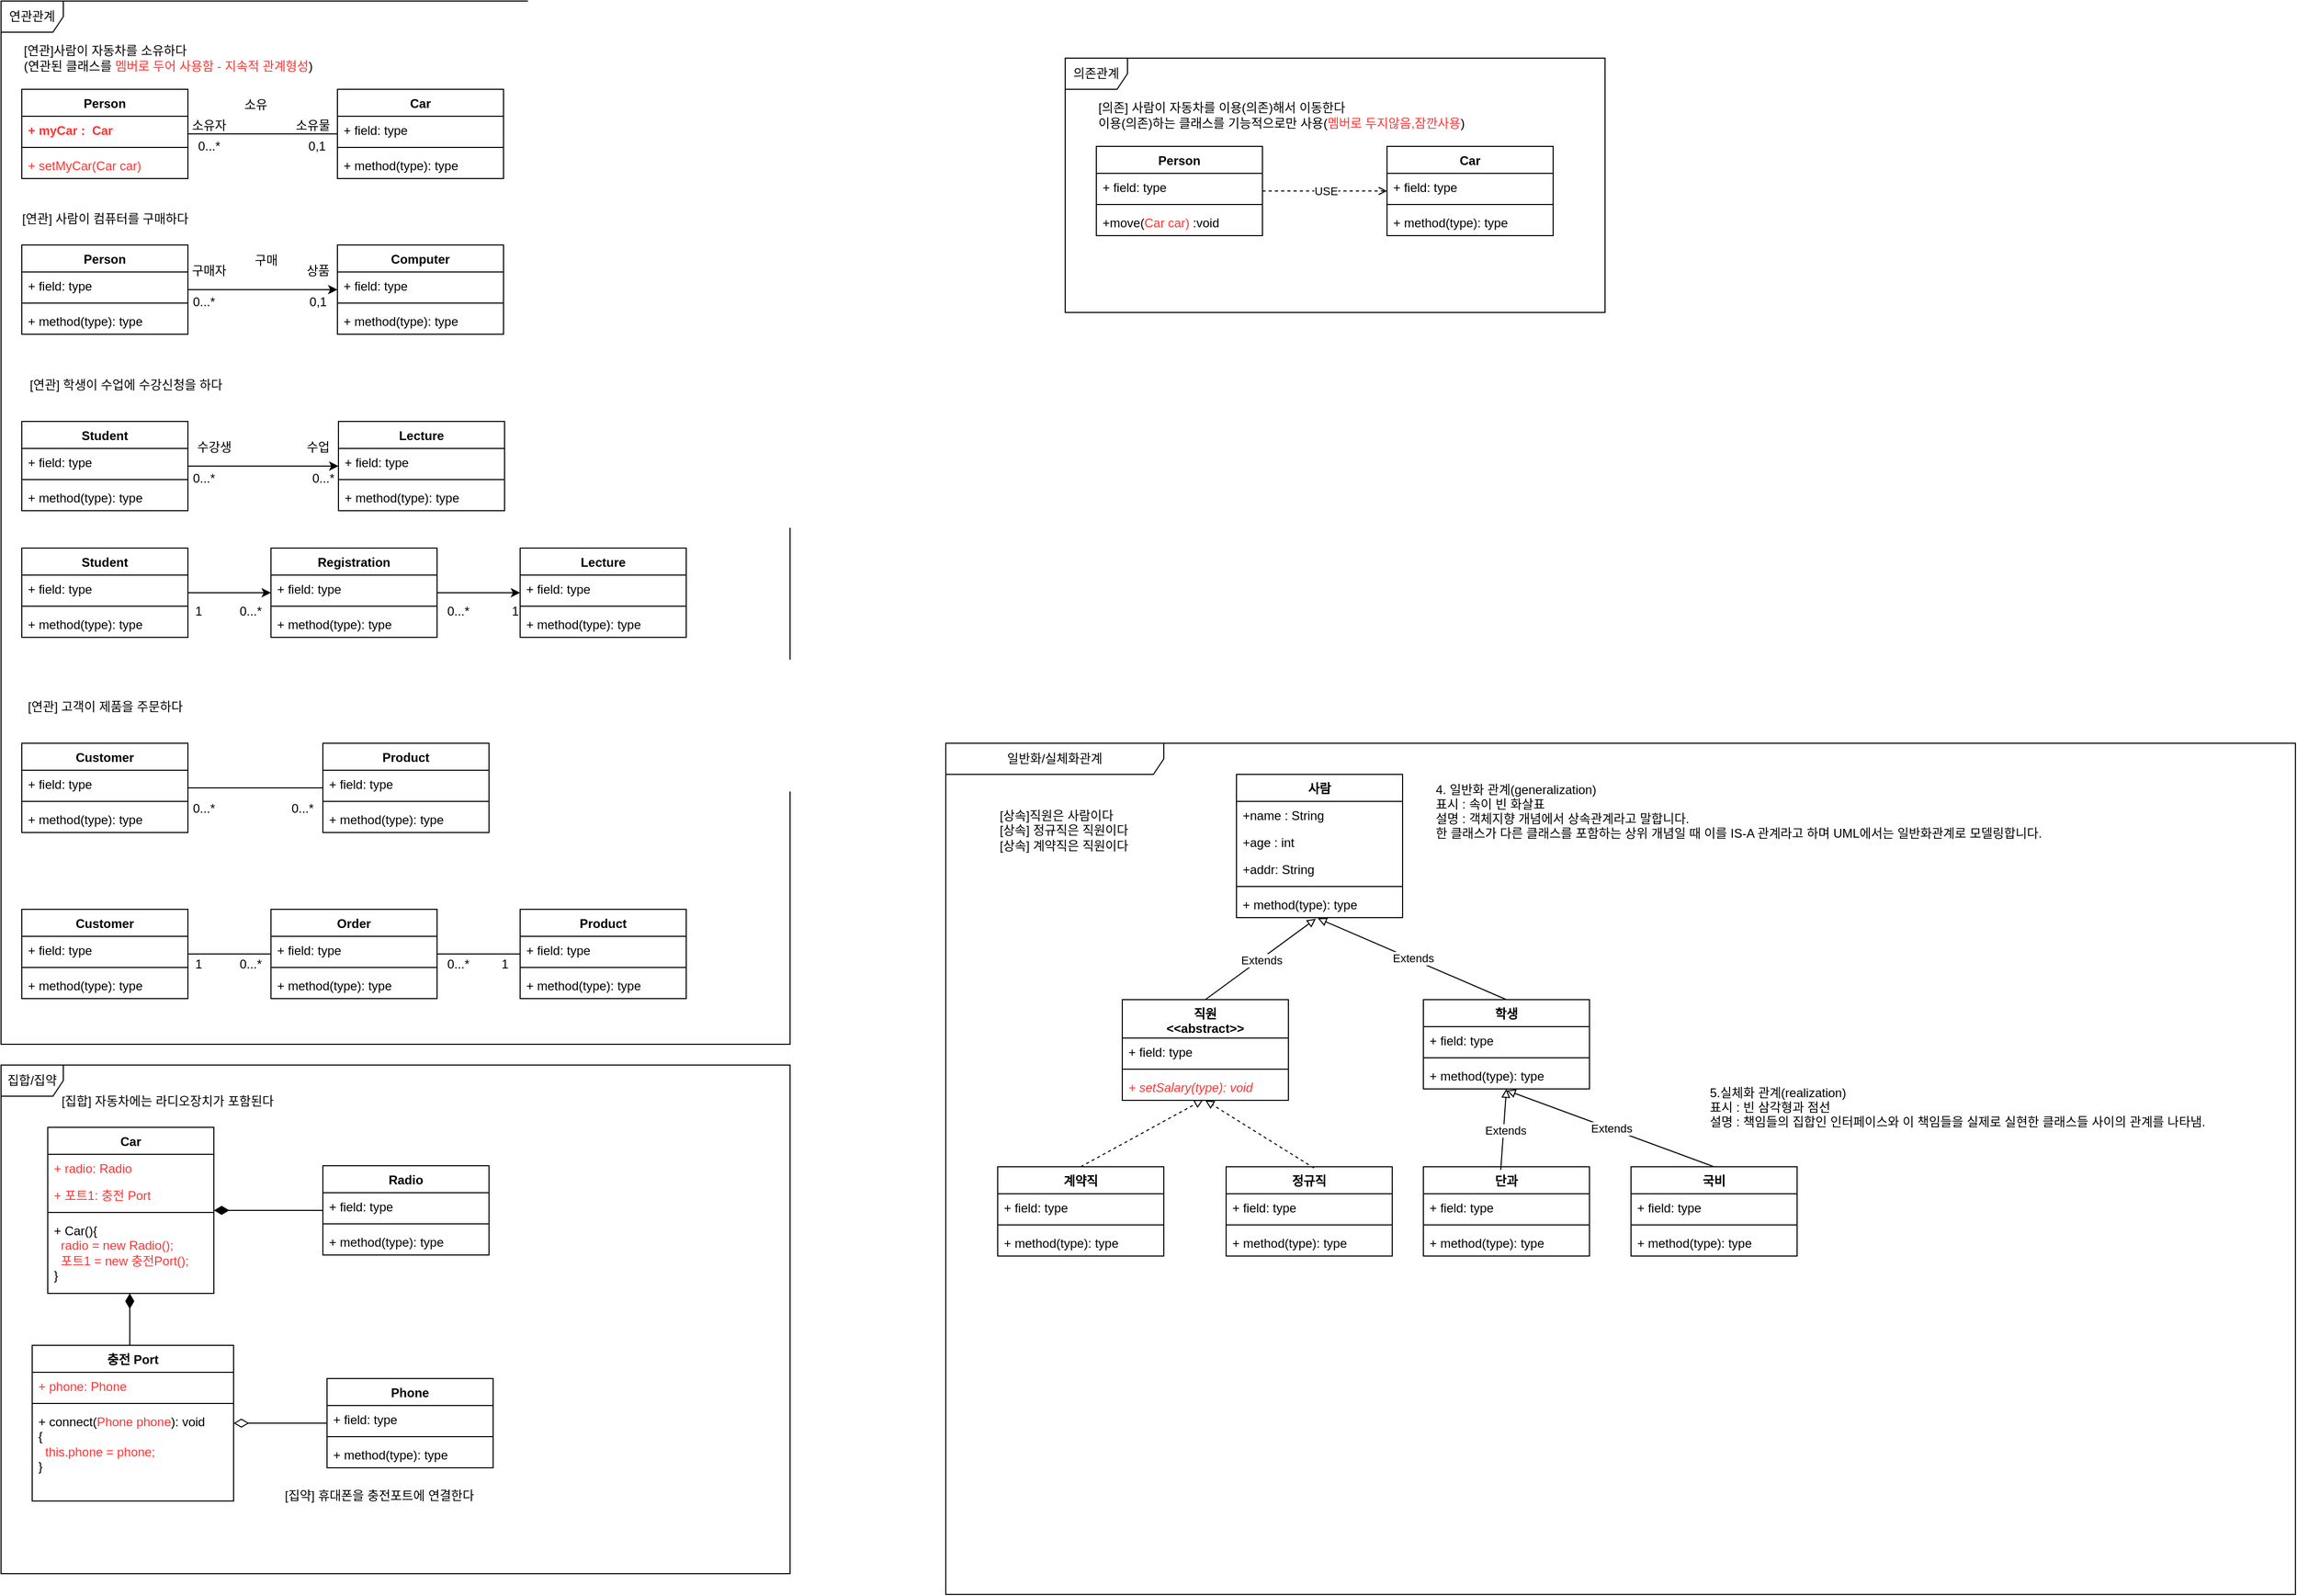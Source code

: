 <mxfile version="26.0.11">
  <diagram name="페이지-1" id="XN1mo-4bpfGk5W8wKLY3">
    <mxGraphModel dx="1500" dy="796" grid="1" gridSize="10" guides="1" tooltips="1" connect="1" arrows="1" fold="1" page="1" pageScale="1" pageWidth="827" pageHeight="1169" math="0" shadow="0">
      <root>
        <mxCell id="0" />
        <mxCell id="1" parent="0" />
        <mxCell id="DXcRSzmOQQrfOKz4B8qx-1" value="" style="group" parent="1" vertex="1" connectable="0">
          <mxGeometry x="10" y="15" width="760" height="1005" as="geometry" />
        </mxCell>
        <mxCell id="ZaLc719ngmzq305Q8zno-14" value="" style="edgeStyle=orthogonalEdgeStyle;rounded=0;orthogonalLoop=1;jettySize=auto;html=1;endArrow=none;startFill=0;" parent="DXcRSzmOQQrfOKz4B8qx-1" source="ZaLc719ngmzq305Q8zno-1" target="ZaLc719ngmzq305Q8zno-10" edge="1">
          <mxGeometry relative="1" as="geometry" />
        </mxCell>
        <mxCell id="ZaLc719ngmzq305Q8zno-1" value="Person" style="swimlane;fontStyle=1;align=center;verticalAlign=top;childLayout=stackLayout;horizontal=1;startSize=26;horizontalStack=0;resizeParent=1;resizeParentMax=0;resizeLast=0;collapsible=1;marginBottom=0;whiteSpace=wrap;html=1;" parent="DXcRSzmOQQrfOKz4B8qx-1" vertex="1">
          <mxGeometry x="20" y="85" width="160" height="86" as="geometry" />
        </mxCell>
        <mxCell id="ZaLc719ngmzq305Q8zno-2" value="&lt;font style=&quot;color: rgb(255, 51, 51);&quot;&gt;&lt;b&gt;+ myCar :&amp;nbsp; Car&lt;/b&gt;&lt;/font&gt;" style="text;strokeColor=none;fillColor=none;align=left;verticalAlign=top;spacingLeft=4;spacingRight=4;overflow=hidden;rotatable=0;points=[[0,0.5],[1,0.5]];portConstraint=eastwest;whiteSpace=wrap;html=1;" parent="ZaLc719ngmzq305Q8zno-1" vertex="1">
          <mxGeometry y="26" width="160" height="26" as="geometry" />
        </mxCell>
        <mxCell id="ZaLc719ngmzq305Q8zno-3" value="" style="line;strokeWidth=1;fillColor=none;align=left;verticalAlign=middle;spacingTop=-1;spacingLeft=3;spacingRight=3;rotatable=0;labelPosition=right;points=[];portConstraint=eastwest;strokeColor=inherit;" parent="ZaLc719ngmzq305Q8zno-1" vertex="1">
          <mxGeometry y="52" width="160" height="8" as="geometry" />
        </mxCell>
        <mxCell id="ZaLc719ngmzq305Q8zno-4" value="&lt;font style=&quot;color: rgb(255, 51, 51);&quot;&gt;+ setMyCar(Car car)&lt;/font&gt;" style="text;strokeColor=none;fillColor=none;align=left;verticalAlign=top;spacingLeft=4;spacingRight=4;overflow=hidden;rotatable=0;points=[[0,0.5],[1,0.5]];portConstraint=eastwest;whiteSpace=wrap;html=1;" parent="ZaLc719ngmzq305Q8zno-1" vertex="1">
          <mxGeometry y="60" width="160" height="26" as="geometry" />
        </mxCell>
        <mxCell id="ZaLc719ngmzq305Q8zno-9" value="[연관]사람이 자동차를 소유하다&amp;nbsp;&lt;div&gt;(연관된 클래스를 &lt;font style=&quot;color: rgb(255, 51, 51);&quot;&gt;멤버로 두어 사용함 - 지속적 관계형성&lt;/font&gt;)&lt;/div&gt;" style="text;html=1;align=left;verticalAlign=middle;resizable=0;points=[];autosize=1;strokeColor=none;fillColor=none;" parent="DXcRSzmOQQrfOKz4B8qx-1" vertex="1">
          <mxGeometry x="20" y="35" width="320" height="40" as="geometry" />
        </mxCell>
        <mxCell id="ZaLc719ngmzq305Q8zno-10" value="Car" style="swimlane;fontStyle=1;align=center;verticalAlign=top;childLayout=stackLayout;horizontal=1;startSize=26;horizontalStack=0;resizeParent=1;resizeParentMax=0;resizeLast=0;collapsible=1;marginBottom=0;whiteSpace=wrap;html=1;" parent="DXcRSzmOQQrfOKz4B8qx-1" vertex="1">
          <mxGeometry x="324" y="85" width="160" height="86" as="geometry" />
        </mxCell>
        <mxCell id="ZaLc719ngmzq305Q8zno-11" value="+ field: type" style="text;strokeColor=none;fillColor=none;align=left;verticalAlign=top;spacingLeft=4;spacingRight=4;overflow=hidden;rotatable=0;points=[[0,0.5],[1,0.5]];portConstraint=eastwest;whiteSpace=wrap;html=1;" parent="ZaLc719ngmzq305Q8zno-10" vertex="1">
          <mxGeometry y="26" width="160" height="26" as="geometry" />
        </mxCell>
        <mxCell id="ZaLc719ngmzq305Q8zno-12" value="" style="line;strokeWidth=1;fillColor=none;align=left;verticalAlign=middle;spacingTop=-1;spacingLeft=3;spacingRight=3;rotatable=0;labelPosition=right;points=[];portConstraint=eastwest;strokeColor=inherit;" parent="ZaLc719ngmzq305Q8zno-10" vertex="1">
          <mxGeometry y="52" width="160" height="8" as="geometry" />
        </mxCell>
        <mxCell id="ZaLc719ngmzq305Q8zno-13" value="+ method(type): type" style="text;strokeColor=none;fillColor=none;align=left;verticalAlign=top;spacingLeft=4;spacingRight=4;overflow=hidden;rotatable=0;points=[[0,0.5],[1,0.5]];portConstraint=eastwest;whiteSpace=wrap;html=1;" parent="ZaLc719ngmzq305Q8zno-10" vertex="1">
          <mxGeometry y="60" width="160" height="26" as="geometry" />
        </mxCell>
        <mxCell id="ZaLc719ngmzq305Q8zno-15" value="소유" style="text;html=1;align=center;verticalAlign=middle;resizable=0;points=[];autosize=1;strokeColor=none;fillColor=none;" parent="DXcRSzmOQQrfOKz4B8qx-1" vertex="1">
          <mxGeometry x="220" y="85" width="50" height="30" as="geometry" />
        </mxCell>
        <mxCell id="ZaLc719ngmzq305Q8zno-16" value="소유자" style="text;html=1;align=center;verticalAlign=middle;resizable=0;points=[];autosize=1;strokeColor=none;fillColor=none;" parent="DXcRSzmOQQrfOKz4B8qx-1" vertex="1">
          <mxGeometry x="170" y="105" width="60" height="30" as="geometry" />
        </mxCell>
        <mxCell id="ZaLc719ngmzq305Q8zno-17" value="소유물" style="text;html=1;align=center;verticalAlign=middle;resizable=0;points=[];autosize=1;strokeColor=none;fillColor=none;" parent="DXcRSzmOQQrfOKz4B8qx-1" vertex="1">
          <mxGeometry x="270" y="105" width="60" height="30" as="geometry" />
        </mxCell>
        <mxCell id="ZaLc719ngmzq305Q8zno-18" value="0...*" style="text;html=1;align=center;verticalAlign=middle;resizable=0;points=[];autosize=1;strokeColor=none;fillColor=none;" parent="DXcRSzmOQQrfOKz4B8qx-1" vertex="1">
          <mxGeometry x="180" y="125" width="40" height="30" as="geometry" />
        </mxCell>
        <mxCell id="ZaLc719ngmzq305Q8zno-19" value="0,1" style="text;html=1;align=center;verticalAlign=middle;resizable=0;points=[];autosize=1;strokeColor=none;fillColor=none;" parent="DXcRSzmOQQrfOKz4B8qx-1" vertex="1">
          <mxGeometry x="284" y="125" width="40" height="30" as="geometry" />
        </mxCell>
        <mxCell id="ZaLc719ngmzq305Q8zno-20" value="[연관] 사람이 컴퓨터를 구매하다" style="text;html=1;align=center;verticalAlign=middle;resizable=0;points=[];autosize=1;strokeColor=none;fillColor=none;" parent="DXcRSzmOQQrfOKz4B8qx-1" vertex="1">
          <mxGeometry y="195" width="200" height="30" as="geometry" />
        </mxCell>
        <mxCell id="ZaLc719ngmzq305Q8zno-29" value="" style="edgeStyle=orthogonalEdgeStyle;rounded=0;orthogonalLoop=1;jettySize=auto;html=1;" parent="DXcRSzmOQQrfOKz4B8qx-1" source="ZaLc719ngmzq305Q8zno-21" target="ZaLc719ngmzq305Q8zno-25" edge="1">
          <mxGeometry relative="1" as="geometry" />
        </mxCell>
        <mxCell id="ZaLc719ngmzq305Q8zno-21" value="Person" style="swimlane;fontStyle=1;align=center;verticalAlign=top;childLayout=stackLayout;horizontal=1;startSize=26;horizontalStack=0;resizeParent=1;resizeParentMax=0;resizeLast=0;collapsible=1;marginBottom=0;whiteSpace=wrap;html=1;" parent="DXcRSzmOQQrfOKz4B8qx-1" vertex="1">
          <mxGeometry x="20" y="235" width="160" height="86" as="geometry" />
        </mxCell>
        <mxCell id="ZaLc719ngmzq305Q8zno-22" value="+ field: type" style="text;strokeColor=none;fillColor=none;align=left;verticalAlign=top;spacingLeft=4;spacingRight=4;overflow=hidden;rotatable=0;points=[[0,0.5],[1,0.5]];portConstraint=eastwest;whiteSpace=wrap;html=1;" parent="ZaLc719ngmzq305Q8zno-21" vertex="1">
          <mxGeometry y="26" width="160" height="26" as="geometry" />
        </mxCell>
        <mxCell id="ZaLc719ngmzq305Q8zno-23" value="" style="line;strokeWidth=1;fillColor=none;align=left;verticalAlign=middle;spacingTop=-1;spacingLeft=3;spacingRight=3;rotatable=0;labelPosition=right;points=[];portConstraint=eastwest;strokeColor=inherit;" parent="ZaLc719ngmzq305Q8zno-21" vertex="1">
          <mxGeometry y="52" width="160" height="8" as="geometry" />
        </mxCell>
        <mxCell id="ZaLc719ngmzq305Q8zno-24" value="+ method(type): type" style="text;strokeColor=none;fillColor=none;align=left;verticalAlign=top;spacingLeft=4;spacingRight=4;overflow=hidden;rotatable=0;points=[[0,0.5],[1,0.5]];portConstraint=eastwest;whiteSpace=wrap;html=1;" parent="ZaLc719ngmzq305Q8zno-21" vertex="1">
          <mxGeometry y="60" width="160" height="26" as="geometry" />
        </mxCell>
        <mxCell id="ZaLc719ngmzq305Q8zno-25" value="Computer" style="swimlane;fontStyle=1;align=center;verticalAlign=top;childLayout=stackLayout;horizontal=1;startSize=26;horizontalStack=0;resizeParent=1;resizeParentMax=0;resizeLast=0;collapsible=1;marginBottom=0;whiteSpace=wrap;html=1;" parent="DXcRSzmOQQrfOKz4B8qx-1" vertex="1">
          <mxGeometry x="324" y="235" width="160" height="86" as="geometry" />
        </mxCell>
        <mxCell id="ZaLc719ngmzq305Q8zno-26" value="+ field: type" style="text;strokeColor=none;fillColor=none;align=left;verticalAlign=top;spacingLeft=4;spacingRight=4;overflow=hidden;rotatable=0;points=[[0,0.5],[1,0.5]];portConstraint=eastwest;whiteSpace=wrap;html=1;" parent="ZaLc719ngmzq305Q8zno-25" vertex="1">
          <mxGeometry y="26" width="160" height="26" as="geometry" />
        </mxCell>
        <mxCell id="ZaLc719ngmzq305Q8zno-27" value="" style="line;strokeWidth=1;fillColor=none;align=left;verticalAlign=middle;spacingTop=-1;spacingLeft=3;spacingRight=3;rotatable=0;labelPosition=right;points=[];portConstraint=eastwest;strokeColor=inherit;" parent="ZaLc719ngmzq305Q8zno-25" vertex="1">
          <mxGeometry y="52" width="160" height="8" as="geometry" />
        </mxCell>
        <mxCell id="ZaLc719ngmzq305Q8zno-28" value="+ method(type): type" style="text;strokeColor=none;fillColor=none;align=left;verticalAlign=top;spacingLeft=4;spacingRight=4;overflow=hidden;rotatable=0;points=[[0,0.5],[1,0.5]];portConstraint=eastwest;whiteSpace=wrap;html=1;" parent="ZaLc719ngmzq305Q8zno-25" vertex="1">
          <mxGeometry y="60" width="160" height="26" as="geometry" />
        </mxCell>
        <mxCell id="ZaLc719ngmzq305Q8zno-30" value="구매" style="text;html=1;align=center;verticalAlign=middle;resizable=0;points=[];autosize=1;strokeColor=none;fillColor=none;" parent="DXcRSzmOQQrfOKz4B8qx-1" vertex="1">
          <mxGeometry x="230" y="235" width="50" height="30" as="geometry" />
        </mxCell>
        <mxCell id="ZaLc719ngmzq305Q8zno-31" value="구매자" style="text;html=1;align=center;verticalAlign=middle;resizable=0;points=[];autosize=1;strokeColor=none;fillColor=none;" parent="DXcRSzmOQQrfOKz4B8qx-1" vertex="1">
          <mxGeometry x="170" y="245" width="60" height="30" as="geometry" />
        </mxCell>
        <mxCell id="ZaLc719ngmzq305Q8zno-32" value="상품" style="text;html=1;align=center;verticalAlign=middle;resizable=0;points=[];autosize=1;strokeColor=none;fillColor=none;" parent="DXcRSzmOQQrfOKz4B8qx-1" vertex="1">
          <mxGeometry x="280" y="245" width="50" height="30" as="geometry" />
        </mxCell>
        <mxCell id="ZaLc719ngmzq305Q8zno-33" value="0...*" style="text;html=1;align=center;verticalAlign=middle;resizable=0;points=[];autosize=1;strokeColor=none;fillColor=none;" parent="DXcRSzmOQQrfOKz4B8qx-1" vertex="1">
          <mxGeometry x="175" y="275" width="40" height="30" as="geometry" />
        </mxCell>
        <mxCell id="ZaLc719ngmzq305Q8zno-34" value="0,1" style="text;html=1;align=center;verticalAlign=middle;resizable=0;points=[];autosize=1;strokeColor=none;fillColor=none;" parent="DXcRSzmOQQrfOKz4B8qx-1" vertex="1">
          <mxGeometry x="285" y="275" width="40" height="30" as="geometry" />
        </mxCell>
        <mxCell id="ZaLc719ngmzq305Q8zno-35" value="[연관] 학생이 수업에 수강신청을 하다" style="text;html=1;align=center;verticalAlign=middle;resizable=0;points=[];autosize=1;strokeColor=none;fillColor=none;" parent="DXcRSzmOQQrfOKz4B8qx-1" vertex="1">
          <mxGeometry x="10" y="355" width="220" height="30" as="geometry" />
        </mxCell>
        <mxCell id="ZaLc719ngmzq305Q8zno-44" value="" style="edgeStyle=orthogonalEdgeStyle;rounded=0;orthogonalLoop=1;jettySize=auto;html=1;" parent="DXcRSzmOQQrfOKz4B8qx-1" source="ZaLc719ngmzq305Q8zno-36" target="ZaLc719ngmzq305Q8zno-40" edge="1">
          <mxGeometry relative="1" as="geometry" />
        </mxCell>
        <mxCell id="ZaLc719ngmzq305Q8zno-36" value="Student" style="swimlane;fontStyle=1;align=center;verticalAlign=top;childLayout=stackLayout;horizontal=1;startSize=26;horizontalStack=0;resizeParent=1;resizeParentMax=0;resizeLast=0;collapsible=1;marginBottom=0;whiteSpace=wrap;html=1;" parent="DXcRSzmOQQrfOKz4B8qx-1" vertex="1">
          <mxGeometry x="20" y="405" width="160" height="86" as="geometry" />
        </mxCell>
        <mxCell id="ZaLc719ngmzq305Q8zno-37" value="+ field: type" style="text;strokeColor=none;fillColor=none;align=left;verticalAlign=top;spacingLeft=4;spacingRight=4;overflow=hidden;rotatable=0;points=[[0,0.5],[1,0.5]];portConstraint=eastwest;whiteSpace=wrap;html=1;" parent="ZaLc719ngmzq305Q8zno-36" vertex="1">
          <mxGeometry y="26" width="160" height="26" as="geometry" />
        </mxCell>
        <mxCell id="ZaLc719ngmzq305Q8zno-38" value="" style="line;strokeWidth=1;fillColor=none;align=left;verticalAlign=middle;spacingTop=-1;spacingLeft=3;spacingRight=3;rotatable=0;labelPosition=right;points=[];portConstraint=eastwest;strokeColor=inherit;" parent="ZaLc719ngmzq305Q8zno-36" vertex="1">
          <mxGeometry y="52" width="160" height="8" as="geometry" />
        </mxCell>
        <mxCell id="ZaLc719ngmzq305Q8zno-39" value="+ method(type): type" style="text;strokeColor=none;fillColor=none;align=left;verticalAlign=top;spacingLeft=4;spacingRight=4;overflow=hidden;rotatable=0;points=[[0,0.5],[1,0.5]];portConstraint=eastwest;whiteSpace=wrap;html=1;" parent="ZaLc719ngmzq305Q8zno-36" vertex="1">
          <mxGeometry y="60" width="160" height="26" as="geometry" />
        </mxCell>
        <mxCell id="ZaLc719ngmzq305Q8zno-40" value="Lecture" style="swimlane;fontStyle=1;align=center;verticalAlign=top;childLayout=stackLayout;horizontal=1;startSize=26;horizontalStack=0;resizeParent=1;resizeParentMax=0;resizeLast=0;collapsible=1;marginBottom=0;whiteSpace=wrap;html=1;" parent="DXcRSzmOQQrfOKz4B8qx-1" vertex="1">
          <mxGeometry x="325" y="405" width="160" height="86" as="geometry" />
        </mxCell>
        <mxCell id="ZaLc719ngmzq305Q8zno-41" value="+ field: type" style="text;strokeColor=none;fillColor=none;align=left;verticalAlign=top;spacingLeft=4;spacingRight=4;overflow=hidden;rotatable=0;points=[[0,0.5],[1,0.5]];portConstraint=eastwest;whiteSpace=wrap;html=1;" parent="ZaLc719ngmzq305Q8zno-40" vertex="1">
          <mxGeometry y="26" width="160" height="26" as="geometry" />
        </mxCell>
        <mxCell id="ZaLc719ngmzq305Q8zno-42" value="" style="line;strokeWidth=1;fillColor=none;align=left;verticalAlign=middle;spacingTop=-1;spacingLeft=3;spacingRight=3;rotatable=0;labelPosition=right;points=[];portConstraint=eastwest;strokeColor=inherit;" parent="ZaLc719ngmzq305Q8zno-40" vertex="1">
          <mxGeometry y="52" width="160" height="8" as="geometry" />
        </mxCell>
        <mxCell id="ZaLc719ngmzq305Q8zno-43" value="+ method(type): type" style="text;strokeColor=none;fillColor=none;align=left;verticalAlign=top;spacingLeft=4;spacingRight=4;overflow=hidden;rotatable=0;points=[[0,0.5],[1,0.5]];portConstraint=eastwest;whiteSpace=wrap;html=1;" parent="ZaLc719ngmzq305Q8zno-40" vertex="1">
          <mxGeometry y="60" width="160" height="26" as="geometry" />
        </mxCell>
        <mxCell id="ZaLc719ngmzq305Q8zno-45" value="수강생" style="text;html=1;align=center;verticalAlign=middle;resizable=0;points=[];autosize=1;strokeColor=none;fillColor=none;" parent="DXcRSzmOQQrfOKz4B8qx-1" vertex="1">
          <mxGeometry x="175" y="415" width="60" height="30" as="geometry" />
        </mxCell>
        <mxCell id="ZaLc719ngmzq305Q8zno-46" value="수업" style="text;html=1;align=center;verticalAlign=middle;resizable=0;points=[];autosize=1;strokeColor=none;fillColor=none;" parent="DXcRSzmOQQrfOKz4B8qx-1" vertex="1">
          <mxGeometry x="280" y="415" width="50" height="30" as="geometry" />
        </mxCell>
        <mxCell id="ZaLc719ngmzq305Q8zno-48" value="0...*" style="text;html=1;align=center;verticalAlign=middle;resizable=0;points=[];autosize=1;strokeColor=none;fillColor=none;" parent="DXcRSzmOQQrfOKz4B8qx-1" vertex="1">
          <mxGeometry x="175" y="445" width="40" height="30" as="geometry" />
        </mxCell>
        <mxCell id="ZaLc719ngmzq305Q8zno-49" value="0...*" style="text;html=1;align=center;verticalAlign=middle;resizable=0;points=[];autosize=1;strokeColor=none;fillColor=none;" parent="DXcRSzmOQQrfOKz4B8qx-1" vertex="1">
          <mxGeometry x="290" y="445" width="40" height="30" as="geometry" />
        </mxCell>
        <mxCell id="ZaLc719ngmzq305Q8zno-58" value="" style="edgeStyle=orthogonalEdgeStyle;rounded=0;orthogonalLoop=1;jettySize=auto;html=1;" parent="DXcRSzmOQQrfOKz4B8qx-1" source="ZaLc719ngmzq305Q8zno-50" target="ZaLc719ngmzq305Q8zno-54" edge="1">
          <mxGeometry relative="1" as="geometry" />
        </mxCell>
        <mxCell id="ZaLc719ngmzq305Q8zno-50" value="Student" style="swimlane;fontStyle=1;align=center;verticalAlign=top;childLayout=stackLayout;horizontal=1;startSize=26;horizontalStack=0;resizeParent=1;resizeParentMax=0;resizeLast=0;collapsible=1;marginBottom=0;whiteSpace=wrap;html=1;" parent="DXcRSzmOQQrfOKz4B8qx-1" vertex="1">
          <mxGeometry x="20" y="527" width="160" height="86" as="geometry" />
        </mxCell>
        <mxCell id="ZaLc719ngmzq305Q8zno-51" value="+ field: type" style="text;strokeColor=none;fillColor=none;align=left;verticalAlign=top;spacingLeft=4;spacingRight=4;overflow=hidden;rotatable=0;points=[[0,0.5],[1,0.5]];portConstraint=eastwest;whiteSpace=wrap;html=1;" parent="ZaLc719ngmzq305Q8zno-50" vertex="1">
          <mxGeometry y="26" width="160" height="26" as="geometry" />
        </mxCell>
        <mxCell id="ZaLc719ngmzq305Q8zno-52" value="" style="line;strokeWidth=1;fillColor=none;align=left;verticalAlign=middle;spacingTop=-1;spacingLeft=3;spacingRight=3;rotatable=0;labelPosition=right;points=[];portConstraint=eastwest;strokeColor=inherit;" parent="ZaLc719ngmzq305Q8zno-50" vertex="1">
          <mxGeometry y="52" width="160" height="8" as="geometry" />
        </mxCell>
        <mxCell id="ZaLc719ngmzq305Q8zno-53" value="+ method(type): type" style="text;strokeColor=none;fillColor=none;align=left;verticalAlign=top;spacingLeft=4;spacingRight=4;overflow=hidden;rotatable=0;points=[[0,0.5],[1,0.5]];portConstraint=eastwest;whiteSpace=wrap;html=1;" parent="ZaLc719ngmzq305Q8zno-50" vertex="1">
          <mxGeometry y="60" width="160" height="26" as="geometry" />
        </mxCell>
        <mxCell id="ZaLc719ngmzq305Q8zno-63" value="" style="edgeStyle=orthogonalEdgeStyle;rounded=0;orthogonalLoop=1;jettySize=auto;html=1;" parent="DXcRSzmOQQrfOKz4B8qx-1" source="ZaLc719ngmzq305Q8zno-54" target="ZaLc719ngmzq305Q8zno-59" edge="1">
          <mxGeometry relative="1" as="geometry" />
        </mxCell>
        <mxCell id="ZaLc719ngmzq305Q8zno-54" value="Registration" style="swimlane;fontStyle=1;align=center;verticalAlign=top;childLayout=stackLayout;horizontal=1;startSize=26;horizontalStack=0;resizeParent=1;resizeParentMax=0;resizeLast=0;collapsible=1;marginBottom=0;whiteSpace=wrap;html=1;" parent="DXcRSzmOQQrfOKz4B8qx-1" vertex="1">
          <mxGeometry x="260" y="527" width="160" height="86" as="geometry" />
        </mxCell>
        <mxCell id="ZaLc719ngmzq305Q8zno-55" value="+ field: type" style="text;strokeColor=none;fillColor=none;align=left;verticalAlign=top;spacingLeft=4;spacingRight=4;overflow=hidden;rotatable=0;points=[[0,0.5],[1,0.5]];portConstraint=eastwest;whiteSpace=wrap;html=1;" parent="ZaLc719ngmzq305Q8zno-54" vertex="1">
          <mxGeometry y="26" width="160" height="26" as="geometry" />
        </mxCell>
        <mxCell id="ZaLc719ngmzq305Q8zno-56" value="" style="line;strokeWidth=1;fillColor=none;align=left;verticalAlign=middle;spacingTop=-1;spacingLeft=3;spacingRight=3;rotatable=0;labelPosition=right;points=[];portConstraint=eastwest;strokeColor=inherit;" parent="ZaLc719ngmzq305Q8zno-54" vertex="1">
          <mxGeometry y="52" width="160" height="8" as="geometry" />
        </mxCell>
        <mxCell id="ZaLc719ngmzq305Q8zno-57" value="+ method(type): type" style="text;strokeColor=none;fillColor=none;align=left;verticalAlign=top;spacingLeft=4;spacingRight=4;overflow=hidden;rotatable=0;points=[[0,0.5],[1,0.5]];portConstraint=eastwest;whiteSpace=wrap;html=1;" parent="ZaLc719ngmzq305Q8zno-54" vertex="1">
          <mxGeometry y="60" width="160" height="26" as="geometry" />
        </mxCell>
        <mxCell id="ZaLc719ngmzq305Q8zno-59" value="Lecture" style="swimlane;fontStyle=1;align=center;verticalAlign=top;childLayout=stackLayout;horizontal=1;startSize=26;horizontalStack=0;resizeParent=1;resizeParentMax=0;resizeLast=0;collapsible=1;marginBottom=0;whiteSpace=wrap;html=1;" parent="DXcRSzmOQQrfOKz4B8qx-1" vertex="1">
          <mxGeometry x="500" y="527" width="160" height="86" as="geometry" />
        </mxCell>
        <mxCell id="ZaLc719ngmzq305Q8zno-60" value="+ field: type" style="text;strokeColor=none;fillColor=none;align=left;verticalAlign=top;spacingLeft=4;spacingRight=4;overflow=hidden;rotatable=0;points=[[0,0.5],[1,0.5]];portConstraint=eastwest;whiteSpace=wrap;html=1;" parent="ZaLc719ngmzq305Q8zno-59" vertex="1">
          <mxGeometry y="26" width="160" height="26" as="geometry" />
        </mxCell>
        <mxCell id="ZaLc719ngmzq305Q8zno-61" value="" style="line;strokeWidth=1;fillColor=none;align=left;verticalAlign=middle;spacingTop=-1;spacingLeft=3;spacingRight=3;rotatable=0;labelPosition=right;points=[];portConstraint=eastwest;strokeColor=inherit;" parent="ZaLc719ngmzq305Q8zno-59" vertex="1">
          <mxGeometry y="52" width="160" height="8" as="geometry" />
        </mxCell>
        <mxCell id="ZaLc719ngmzq305Q8zno-62" value="+ method(type): type" style="text;strokeColor=none;fillColor=none;align=left;verticalAlign=top;spacingLeft=4;spacingRight=4;overflow=hidden;rotatable=0;points=[[0,0.5],[1,0.5]];portConstraint=eastwest;whiteSpace=wrap;html=1;" parent="ZaLc719ngmzq305Q8zno-59" vertex="1">
          <mxGeometry y="60" width="160" height="26" as="geometry" />
        </mxCell>
        <mxCell id="ZaLc719ngmzq305Q8zno-65" value="1" style="text;html=1;align=center;verticalAlign=middle;resizable=0;points=[];autosize=1;strokeColor=none;fillColor=none;" parent="DXcRSzmOQQrfOKz4B8qx-1" vertex="1">
          <mxGeometry x="175" y="573" width="30" height="30" as="geometry" />
        </mxCell>
        <mxCell id="ZaLc719ngmzq305Q8zno-66" value="0...*" style="text;html=1;align=center;verticalAlign=middle;resizable=0;points=[];autosize=1;strokeColor=none;fillColor=none;" parent="DXcRSzmOQQrfOKz4B8qx-1" vertex="1">
          <mxGeometry x="220" y="573" width="40" height="30" as="geometry" />
        </mxCell>
        <mxCell id="ZaLc719ngmzq305Q8zno-67" value="1" style="text;html=1;align=center;verticalAlign=middle;resizable=0;points=[];autosize=1;strokeColor=none;fillColor=none;" parent="DXcRSzmOQQrfOKz4B8qx-1" vertex="1">
          <mxGeometry x="480" y="573" width="30" height="30" as="geometry" />
        </mxCell>
        <mxCell id="ZaLc719ngmzq305Q8zno-68" value="0...*" style="text;html=1;align=center;verticalAlign=middle;resizable=0;points=[];autosize=1;strokeColor=none;fillColor=none;" parent="DXcRSzmOQQrfOKz4B8qx-1" vertex="1">
          <mxGeometry x="420" y="573" width="40" height="30" as="geometry" />
        </mxCell>
        <mxCell id="ZaLc719ngmzq305Q8zno-69" value="[연관] 고객이 제품을 주문하다" style="text;html=1;align=center;verticalAlign=middle;resizable=0;points=[];autosize=1;strokeColor=none;fillColor=none;" parent="DXcRSzmOQQrfOKz4B8qx-1" vertex="1">
          <mxGeometry x="10" y="665" width="180" height="30" as="geometry" />
        </mxCell>
        <mxCell id="ZaLc719ngmzq305Q8zno-78" value="" style="edgeStyle=orthogonalEdgeStyle;rounded=0;orthogonalLoop=1;jettySize=auto;html=1;endArrow=none;startFill=0;" parent="DXcRSzmOQQrfOKz4B8qx-1" source="ZaLc719ngmzq305Q8zno-70" target="ZaLc719ngmzq305Q8zno-74" edge="1">
          <mxGeometry relative="1" as="geometry" />
        </mxCell>
        <mxCell id="ZaLc719ngmzq305Q8zno-70" value="Customer" style="swimlane;fontStyle=1;align=center;verticalAlign=top;childLayout=stackLayout;horizontal=1;startSize=26;horizontalStack=0;resizeParent=1;resizeParentMax=0;resizeLast=0;collapsible=1;marginBottom=0;whiteSpace=wrap;html=1;" parent="DXcRSzmOQQrfOKz4B8qx-1" vertex="1">
          <mxGeometry x="20" y="715" width="160" height="86" as="geometry" />
        </mxCell>
        <mxCell id="ZaLc719ngmzq305Q8zno-71" value="+ field: type" style="text;strokeColor=none;fillColor=none;align=left;verticalAlign=top;spacingLeft=4;spacingRight=4;overflow=hidden;rotatable=0;points=[[0,0.5],[1,0.5]];portConstraint=eastwest;whiteSpace=wrap;html=1;" parent="ZaLc719ngmzq305Q8zno-70" vertex="1">
          <mxGeometry y="26" width="160" height="26" as="geometry" />
        </mxCell>
        <mxCell id="ZaLc719ngmzq305Q8zno-72" value="" style="line;strokeWidth=1;fillColor=none;align=left;verticalAlign=middle;spacingTop=-1;spacingLeft=3;spacingRight=3;rotatable=0;labelPosition=right;points=[];portConstraint=eastwest;strokeColor=inherit;" parent="ZaLc719ngmzq305Q8zno-70" vertex="1">
          <mxGeometry y="52" width="160" height="8" as="geometry" />
        </mxCell>
        <mxCell id="ZaLc719ngmzq305Q8zno-73" value="+ method(type): type" style="text;strokeColor=none;fillColor=none;align=left;verticalAlign=top;spacingLeft=4;spacingRight=4;overflow=hidden;rotatable=0;points=[[0,0.5],[1,0.5]];portConstraint=eastwest;whiteSpace=wrap;html=1;" parent="ZaLc719ngmzq305Q8zno-70" vertex="1">
          <mxGeometry y="60" width="160" height="26" as="geometry" />
        </mxCell>
        <mxCell id="ZaLc719ngmzq305Q8zno-74" value="Product" style="swimlane;fontStyle=1;align=center;verticalAlign=top;childLayout=stackLayout;horizontal=1;startSize=26;horizontalStack=0;resizeParent=1;resizeParentMax=0;resizeLast=0;collapsible=1;marginBottom=0;whiteSpace=wrap;html=1;" parent="DXcRSzmOQQrfOKz4B8qx-1" vertex="1">
          <mxGeometry x="310" y="715" width="160" height="86" as="geometry" />
        </mxCell>
        <mxCell id="ZaLc719ngmzq305Q8zno-75" value="+ field: type" style="text;strokeColor=none;fillColor=none;align=left;verticalAlign=top;spacingLeft=4;spacingRight=4;overflow=hidden;rotatable=0;points=[[0,0.5],[1,0.5]];portConstraint=eastwest;whiteSpace=wrap;html=1;" parent="ZaLc719ngmzq305Q8zno-74" vertex="1">
          <mxGeometry y="26" width="160" height="26" as="geometry" />
        </mxCell>
        <mxCell id="ZaLc719ngmzq305Q8zno-76" value="" style="line;strokeWidth=1;fillColor=none;align=left;verticalAlign=middle;spacingTop=-1;spacingLeft=3;spacingRight=3;rotatable=0;labelPosition=right;points=[];portConstraint=eastwest;strokeColor=inherit;" parent="ZaLc719ngmzq305Q8zno-74" vertex="1">
          <mxGeometry y="52" width="160" height="8" as="geometry" />
        </mxCell>
        <mxCell id="ZaLc719ngmzq305Q8zno-77" value="+ method(type): type" style="text;strokeColor=none;fillColor=none;align=left;verticalAlign=top;spacingLeft=4;spacingRight=4;overflow=hidden;rotatable=0;points=[[0,0.5],[1,0.5]];portConstraint=eastwest;whiteSpace=wrap;html=1;" parent="ZaLc719ngmzq305Q8zno-74" vertex="1">
          <mxGeometry y="60" width="160" height="26" as="geometry" />
        </mxCell>
        <mxCell id="ZaLc719ngmzq305Q8zno-79" value="0...*" style="text;html=1;align=center;verticalAlign=middle;resizable=0;points=[];autosize=1;strokeColor=none;fillColor=none;" parent="DXcRSzmOQQrfOKz4B8qx-1" vertex="1">
          <mxGeometry x="175" y="763" width="40" height="30" as="geometry" />
        </mxCell>
        <mxCell id="ZaLc719ngmzq305Q8zno-80" value="0...*" style="text;html=1;align=center;verticalAlign=middle;resizable=0;points=[];autosize=1;strokeColor=none;fillColor=none;" parent="DXcRSzmOQQrfOKz4B8qx-1" vertex="1">
          <mxGeometry x="270" y="763" width="40" height="30" as="geometry" />
        </mxCell>
        <mxCell id="ZaLc719ngmzq305Q8zno-89" value="" style="edgeStyle=orthogonalEdgeStyle;rounded=0;orthogonalLoop=1;jettySize=auto;html=1;endArrow=none;startFill=0;" parent="DXcRSzmOQQrfOKz4B8qx-1" source="ZaLc719ngmzq305Q8zno-81" target="ZaLc719ngmzq305Q8zno-85" edge="1">
          <mxGeometry relative="1" as="geometry" />
        </mxCell>
        <mxCell id="ZaLc719ngmzq305Q8zno-81" value="Customer" style="swimlane;fontStyle=1;align=center;verticalAlign=top;childLayout=stackLayout;horizontal=1;startSize=26;horizontalStack=0;resizeParent=1;resizeParentMax=0;resizeLast=0;collapsible=1;marginBottom=0;whiteSpace=wrap;html=1;" parent="DXcRSzmOQQrfOKz4B8qx-1" vertex="1">
          <mxGeometry x="20" y="875" width="160" height="86" as="geometry" />
        </mxCell>
        <mxCell id="ZaLc719ngmzq305Q8zno-82" value="+ field: type" style="text;strokeColor=none;fillColor=none;align=left;verticalAlign=top;spacingLeft=4;spacingRight=4;overflow=hidden;rotatable=0;points=[[0,0.5],[1,0.5]];portConstraint=eastwest;whiteSpace=wrap;html=1;" parent="ZaLc719ngmzq305Q8zno-81" vertex="1">
          <mxGeometry y="26" width="160" height="26" as="geometry" />
        </mxCell>
        <mxCell id="ZaLc719ngmzq305Q8zno-83" value="" style="line;strokeWidth=1;fillColor=none;align=left;verticalAlign=middle;spacingTop=-1;spacingLeft=3;spacingRight=3;rotatable=0;labelPosition=right;points=[];portConstraint=eastwest;strokeColor=inherit;" parent="ZaLc719ngmzq305Q8zno-81" vertex="1">
          <mxGeometry y="52" width="160" height="8" as="geometry" />
        </mxCell>
        <mxCell id="ZaLc719ngmzq305Q8zno-84" value="+ method(type): type" style="text;strokeColor=none;fillColor=none;align=left;verticalAlign=top;spacingLeft=4;spacingRight=4;overflow=hidden;rotatable=0;points=[[0,0.5],[1,0.5]];portConstraint=eastwest;whiteSpace=wrap;html=1;" parent="ZaLc719ngmzq305Q8zno-81" vertex="1">
          <mxGeometry y="60" width="160" height="26" as="geometry" />
        </mxCell>
        <mxCell id="ZaLc719ngmzq305Q8zno-94" value="" style="edgeStyle=orthogonalEdgeStyle;rounded=0;orthogonalLoop=1;jettySize=auto;html=1;endArrow=none;startFill=0;" parent="DXcRSzmOQQrfOKz4B8qx-1" source="ZaLc719ngmzq305Q8zno-85" target="ZaLc719ngmzq305Q8zno-90" edge="1">
          <mxGeometry relative="1" as="geometry" />
        </mxCell>
        <mxCell id="ZaLc719ngmzq305Q8zno-85" value="Order" style="swimlane;fontStyle=1;align=center;verticalAlign=top;childLayout=stackLayout;horizontal=1;startSize=26;horizontalStack=0;resizeParent=1;resizeParentMax=0;resizeLast=0;collapsible=1;marginBottom=0;whiteSpace=wrap;html=1;" parent="DXcRSzmOQQrfOKz4B8qx-1" vertex="1">
          <mxGeometry x="260" y="875" width="160" height="86" as="geometry" />
        </mxCell>
        <mxCell id="ZaLc719ngmzq305Q8zno-86" value="+ field: type" style="text;strokeColor=none;fillColor=none;align=left;verticalAlign=top;spacingLeft=4;spacingRight=4;overflow=hidden;rotatable=0;points=[[0,0.5],[1,0.5]];portConstraint=eastwest;whiteSpace=wrap;html=1;" parent="ZaLc719ngmzq305Q8zno-85" vertex="1">
          <mxGeometry y="26" width="160" height="26" as="geometry" />
        </mxCell>
        <mxCell id="ZaLc719ngmzq305Q8zno-87" value="" style="line;strokeWidth=1;fillColor=none;align=left;verticalAlign=middle;spacingTop=-1;spacingLeft=3;spacingRight=3;rotatable=0;labelPosition=right;points=[];portConstraint=eastwest;strokeColor=inherit;" parent="ZaLc719ngmzq305Q8zno-85" vertex="1">
          <mxGeometry y="52" width="160" height="8" as="geometry" />
        </mxCell>
        <mxCell id="ZaLc719ngmzq305Q8zno-88" value="+ method(type): type" style="text;strokeColor=none;fillColor=none;align=left;verticalAlign=top;spacingLeft=4;spacingRight=4;overflow=hidden;rotatable=0;points=[[0,0.5],[1,0.5]];portConstraint=eastwest;whiteSpace=wrap;html=1;" parent="ZaLc719ngmzq305Q8zno-85" vertex="1">
          <mxGeometry y="60" width="160" height="26" as="geometry" />
        </mxCell>
        <mxCell id="ZaLc719ngmzq305Q8zno-90" value="Product" style="swimlane;fontStyle=1;align=center;verticalAlign=top;childLayout=stackLayout;horizontal=1;startSize=26;horizontalStack=0;resizeParent=1;resizeParentMax=0;resizeLast=0;collapsible=1;marginBottom=0;whiteSpace=wrap;html=1;" parent="DXcRSzmOQQrfOKz4B8qx-1" vertex="1">
          <mxGeometry x="500" y="875" width="160" height="86" as="geometry" />
        </mxCell>
        <mxCell id="ZaLc719ngmzq305Q8zno-91" value="+ field: type" style="text;strokeColor=none;fillColor=none;align=left;verticalAlign=top;spacingLeft=4;spacingRight=4;overflow=hidden;rotatable=0;points=[[0,0.5],[1,0.5]];portConstraint=eastwest;whiteSpace=wrap;html=1;" parent="ZaLc719ngmzq305Q8zno-90" vertex="1">
          <mxGeometry y="26" width="160" height="26" as="geometry" />
        </mxCell>
        <mxCell id="ZaLc719ngmzq305Q8zno-92" value="" style="line;strokeWidth=1;fillColor=none;align=left;verticalAlign=middle;spacingTop=-1;spacingLeft=3;spacingRight=3;rotatable=0;labelPosition=right;points=[];portConstraint=eastwest;strokeColor=inherit;" parent="ZaLc719ngmzq305Q8zno-90" vertex="1">
          <mxGeometry y="52" width="160" height="8" as="geometry" />
        </mxCell>
        <mxCell id="ZaLc719ngmzq305Q8zno-93" value="+ method(type): type" style="text;strokeColor=none;fillColor=none;align=left;verticalAlign=top;spacingLeft=4;spacingRight=4;overflow=hidden;rotatable=0;points=[[0,0.5],[1,0.5]];portConstraint=eastwest;whiteSpace=wrap;html=1;" parent="ZaLc719ngmzq305Q8zno-90" vertex="1">
          <mxGeometry y="60" width="160" height="26" as="geometry" />
        </mxCell>
        <mxCell id="ZaLc719ngmzq305Q8zno-95" value="1" style="text;html=1;align=center;verticalAlign=middle;resizable=0;points=[];autosize=1;strokeColor=none;fillColor=none;" parent="DXcRSzmOQQrfOKz4B8qx-1" vertex="1">
          <mxGeometry x="175" y="913" width="30" height="30" as="geometry" />
        </mxCell>
        <mxCell id="ZaLc719ngmzq305Q8zno-96" value="0...*" style="text;html=1;align=center;verticalAlign=middle;resizable=0;points=[];autosize=1;strokeColor=none;fillColor=none;" parent="DXcRSzmOQQrfOKz4B8qx-1" vertex="1">
          <mxGeometry x="220" y="913" width="40" height="30" as="geometry" />
        </mxCell>
        <mxCell id="ZaLc719ngmzq305Q8zno-97" value="1" style="text;html=1;align=center;verticalAlign=middle;resizable=0;points=[];autosize=1;strokeColor=none;fillColor=none;" parent="DXcRSzmOQQrfOKz4B8qx-1" vertex="1">
          <mxGeometry x="470" y="913" width="30" height="30" as="geometry" />
        </mxCell>
        <mxCell id="ZaLc719ngmzq305Q8zno-98" value="0...*" style="text;html=1;align=center;verticalAlign=middle;resizable=0;points=[];autosize=1;strokeColor=none;fillColor=none;" parent="DXcRSzmOQQrfOKz4B8qx-1" vertex="1">
          <mxGeometry x="420" y="913" width="40" height="30" as="geometry" />
        </mxCell>
        <mxCell id="ZaLc719ngmzq305Q8zno-103" value="연관관계" style="shape=umlFrame;whiteSpace=wrap;html=1;pointerEvents=0;" parent="DXcRSzmOQQrfOKz4B8qx-1" vertex="1">
          <mxGeometry width="760" height="1005" as="geometry" />
        </mxCell>
        <mxCell id="DXcRSzmOQQrfOKz4B8qx-3" value="" style="group" parent="1" vertex="1" connectable="0">
          <mxGeometry x="970" y="760" width="1250" height="790" as="geometry" />
        </mxCell>
        <mxCell id="ZaLc719ngmzq305Q8zno-138" value="&lt;div&gt;[상속]직원은 사람이다&lt;/div&gt;[상속] 정규직은 직원이다&lt;div&gt;[상속] 계약직은 직원이다&lt;/div&gt;" style="text;html=1;align=left;verticalAlign=middle;resizable=0;points=[];autosize=1;strokeColor=none;fillColor=none;" parent="DXcRSzmOQQrfOKz4B8qx-3" vertex="1">
          <mxGeometry y="24" width="160" height="60" as="geometry" />
        </mxCell>
        <mxCell id="ZaLc719ngmzq305Q8zno-140" value="사람" style="swimlane;fontStyle=1;align=center;verticalAlign=top;childLayout=stackLayout;horizontal=1;startSize=26;horizontalStack=0;resizeParent=1;resizeParentMax=0;resizeLast=0;collapsible=1;marginBottom=0;whiteSpace=wrap;html=1;" parent="DXcRSzmOQQrfOKz4B8qx-3" vertex="1">
          <mxGeometry x="230" width="160" height="138" as="geometry" />
        </mxCell>
        <mxCell id="ZaLc719ngmzq305Q8zno-141" value="+name : String" style="text;strokeColor=none;fillColor=none;align=left;verticalAlign=top;spacingLeft=4;spacingRight=4;overflow=hidden;rotatable=0;points=[[0,0.5],[1,0.5]];portConstraint=eastwest;whiteSpace=wrap;html=1;" parent="ZaLc719ngmzq305Q8zno-140" vertex="1">
          <mxGeometry y="26" width="160" height="26" as="geometry" />
        </mxCell>
        <mxCell id="ZaLc719ngmzq305Q8zno-154" value="+age : int" style="text;strokeColor=none;fillColor=none;align=left;verticalAlign=top;spacingLeft=4;spacingRight=4;overflow=hidden;rotatable=0;points=[[0,0.5],[1,0.5]];portConstraint=eastwest;whiteSpace=wrap;html=1;" parent="ZaLc719ngmzq305Q8zno-140" vertex="1">
          <mxGeometry y="52" width="160" height="26" as="geometry" />
        </mxCell>
        <mxCell id="ZaLc719ngmzq305Q8zno-155" value="+addr: String" style="text;strokeColor=none;fillColor=none;align=left;verticalAlign=top;spacingLeft=4;spacingRight=4;overflow=hidden;rotatable=0;points=[[0,0.5],[1,0.5]];portConstraint=eastwest;whiteSpace=wrap;html=1;" parent="ZaLc719ngmzq305Q8zno-140" vertex="1">
          <mxGeometry y="78" width="160" height="26" as="geometry" />
        </mxCell>
        <mxCell id="ZaLc719ngmzq305Q8zno-142" value="" style="line;strokeWidth=1;fillColor=none;align=left;verticalAlign=middle;spacingTop=-1;spacingLeft=3;spacingRight=3;rotatable=0;labelPosition=right;points=[];portConstraint=eastwest;strokeColor=inherit;" parent="ZaLc719ngmzq305Q8zno-140" vertex="1">
          <mxGeometry y="104" width="160" height="8" as="geometry" />
        </mxCell>
        <mxCell id="ZaLc719ngmzq305Q8zno-143" value="+ method(type): type" style="text;strokeColor=none;fillColor=none;align=left;verticalAlign=top;spacingLeft=4;spacingRight=4;overflow=hidden;rotatable=0;points=[[0,0.5],[1,0.5]];portConstraint=eastwest;whiteSpace=wrap;html=1;" parent="ZaLc719ngmzq305Q8zno-140" vertex="1">
          <mxGeometry y="112" width="160" height="26" as="geometry" />
        </mxCell>
        <mxCell id="ZaLc719ngmzq305Q8zno-148" value="직원&lt;div&gt;&amp;lt;&amp;lt;abstract&amp;gt;&amp;gt;&lt;/div&gt;" style="swimlane;fontStyle=1;align=center;verticalAlign=top;childLayout=stackLayout;horizontal=1;startSize=37;horizontalStack=0;resizeParent=1;resizeParentMax=0;resizeLast=0;collapsible=1;marginBottom=0;whiteSpace=wrap;html=1;" parent="DXcRSzmOQQrfOKz4B8qx-3" vertex="1">
          <mxGeometry x="120" y="217" width="160" height="97" as="geometry" />
        </mxCell>
        <mxCell id="ZaLc719ngmzq305Q8zno-149" value="+ field: type" style="text;strokeColor=none;fillColor=none;align=left;verticalAlign=top;spacingLeft=4;spacingRight=4;overflow=hidden;rotatable=0;points=[[0,0.5],[1,0.5]];portConstraint=eastwest;whiteSpace=wrap;html=1;" parent="ZaLc719ngmzq305Q8zno-148" vertex="1">
          <mxGeometry y="37" width="160" height="26" as="geometry" />
        </mxCell>
        <mxCell id="ZaLc719ngmzq305Q8zno-150" value="" style="line;strokeWidth=1;fillColor=none;align=left;verticalAlign=middle;spacingTop=-1;spacingLeft=3;spacingRight=3;rotatable=0;labelPosition=right;points=[];portConstraint=eastwest;strokeColor=inherit;" parent="ZaLc719ngmzq305Q8zno-148" vertex="1">
          <mxGeometry y="63" width="160" height="8" as="geometry" />
        </mxCell>
        <mxCell id="ZaLc719ngmzq305Q8zno-151" value="&lt;i&gt;&lt;font style=&quot;color: rgb(255, 51, 51);&quot;&gt;+ setSalary(type): void&lt;/font&gt;&lt;/i&gt;" style="text;strokeColor=none;fillColor=none;align=left;verticalAlign=top;spacingLeft=4;spacingRight=4;overflow=hidden;rotatable=0;points=[[0,0.5],[1,0.5]];portConstraint=eastwest;whiteSpace=wrap;html=1;" parent="ZaLc719ngmzq305Q8zno-148" vertex="1">
          <mxGeometry y="71" width="160" height="26" as="geometry" />
        </mxCell>
        <mxCell id="ZaLc719ngmzq305Q8zno-153" value="" style="endArrow=block;html=1;rounded=0;entryX=0.478;entryY=1.038;entryDx=0;entryDy=0;entryPerimeter=0;exitX=0.5;exitY=0;exitDx=0;exitDy=0;endFill=0;" parent="DXcRSzmOQQrfOKz4B8qx-3" source="ZaLc719ngmzq305Q8zno-148" target="ZaLc719ngmzq305Q8zno-143" edge="1">
          <mxGeometry width="50" height="50" relative="1" as="geometry">
            <mxPoint x="290" y="214" as="sourcePoint" />
            <mxPoint x="340" y="164" as="targetPoint" />
          </mxGeometry>
        </mxCell>
        <mxCell id="ZaLc719ngmzq305Q8zno-156" value="Extends" style="edgeLabel;html=1;align=center;verticalAlign=middle;resizable=0;points=[];" parent="ZaLc719ngmzq305Q8zno-153" vertex="1" connectable="0">
          <mxGeometry x="-0.003" y="-1" relative="1" as="geometry">
            <mxPoint as="offset" />
          </mxGeometry>
        </mxCell>
        <mxCell id="ZaLc719ngmzq305Q8zno-157" value="계약직" style="swimlane;fontStyle=1;align=center;verticalAlign=top;childLayout=stackLayout;horizontal=1;startSize=26;horizontalStack=0;resizeParent=1;resizeParentMax=0;resizeLast=0;collapsible=1;marginBottom=0;whiteSpace=wrap;html=1;" parent="DXcRSzmOQQrfOKz4B8qx-3" vertex="1">
          <mxGeometry y="378" width="160" height="86" as="geometry" />
        </mxCell>
        <mxCell id="ZaLc719ngmzq305Q8zno-158" value="+ field: type" style="text;strokeColor=none;fillColor=none;align=left;verticalAlign=top;spacingLeft=4;spacingRight=4;overflow=hidden;rotatable=0;points=[[0,0.5],[1,0.5]];portConstraint=eastwest;whiteSpace=wrap;html=1;" parent="ZaLc719ngmzq305Q8zno-157" vertex="1">
          <mxGeometry y="26" width="160" height="26" as="geometry" />
        </mxCell>
        <mxCell id="ZaLc719ngmzq305Q8zno-159" value="" style="line;strokeWidth=1;fillColor=none;align=left;verticalAlign=middle;spacingTop=-1;spacingLeft=3;spacingRight=3;rotatable=0;labelPosition=right;points=[];portConstraint=eastwest;strokeColor=inherit;" parent="ZaLc719ngmzq305Q8zno-157" vertex="1">
          <mxGeometry y="52" width="160" height="8" as="geometry" />
        </mxCell>
        <mxCell id="ZaLc719ngmzq305Q8zno-160" value="+ method(type): type" style="text;strokeColor=none;fillColor=none;align=left;verticalAlign=top;spacingLeft=4;spacingRight=4;overflow=hidden;rotatable=0;points=[[0,0.5],[1,0.5]];portConstraint=eastwest;whiteSpace=wrap;html=1;" parent="ZaLc719ngmzq305Q8zno-157" vertex="1">
          <mxGeometry y="60" width="160" height="26" as="geometry" />
        </mxCell>
        <mxCell id="ZaLc719ngmzq305Q8zno-161" value="정규직" style="swimlane;fontStyle=1;align=center;verticalAlign=top;childLayout=stackLayout;horizontal=1;startSize=26;horizontalStack=0;resizeParent=1;resizeParentMax=0;resizeLast=0;collapsible=1;marginBottom=0;whiteSpace=wrap;html=1;" parent="DXcRSzmOQQrfOKz4B8qx-3" vertex="1">
          <mxGeometry x="220" y="378" width="160" height="86" as="geometry" />
        </mxCell>
        <mxCell id="ZaLc719ngmzq305Q8zno-162" value="+ field: type" style="text;strokeColor=none;fillColor=none;align=left;verticalAlign=top;spacingLeft=4;spacingRight=4;overflow=hidden;rotatable=0;points=[[0,0.5],[1,0.5]];portConstraint=eastwest;whiteSpace=wrap;html=1;" parent="ZaLc719ngmzq305Q8zno-161" vertex="1">
          <mxGeometry y="26" width="160" height="26" as="geometry" />
        </mxCell>
        <mxCell id="ZaLc719ngmzq305Q8zno-163" value="" style="line;strokeWidth=1;fillColor=none;align=left;verticalAlign=middle;spacingTop=-1;spacingLeft=3;spacingRight=3;rotatable=0;labelPosition=right;points=[];portConstraint=eastwest;strokeColor=inherit;" parent="ZaLc719ngmzq305Q8zno-161" vertex="1">
          <mxGeometry y="52" width="160" height="8" as="geometry" />
        </mxCell>
        <mxCell id="ZaLc719ngmzq305Q8zno-164" value="+ method(type): type" style="text;strokeColor=none;fillColor=none;align=left;verticalAlign=top;spacingLeft=4;spacingRight=4;overflow=hidden;rotatable=0;points=[[0,0.5],[1,0.5]];portConstraint=eastwest;whiteSpace=wrap;html=1;" parent="ZaLc719ngmzq305Q8zno-161" vertex="1">
          <mxGeometry y="60" width="160" height="26" as="geometry" />
        </mxCell>
        <mxCell id="ZaLc719ngmzq305Q8zno-165" value="" style="endArrow=block;html=1;rounded=0;entryX=0.487;entryY=0.98;entryDx=0;entryDy=0;entryPerimeter=0;exitX=0.5;exitY=0;exitDx=0;exitDy=0;endFill=0;dashed=1;" parent="DXcRSzmOQQrfOKz4B8qx-3" source="ZaLc719ngmzq305Q8zno-157" target="ZaLc719ngmzq305Q8zno-151" edge="1">
          <mxGeometry width="50" height="50" relative="1" as="geometry">
            <mxPoint x="290" y="364" as="sourcePoint" />
            <mxPoint x="340" y="314" as="targetPoint" />
          </mxGeometry>
        </mxCell>
        <mxCell id="ZaLc719ngmzq305Q8zno-166" value="" style="endArrow=block;html=1;rounded=0;exitX=0.529;exitY=0.014;exitDx=0;exitDy=0;exitPerimeter=0;endFill=0;dashed=1;" parent="DXcRSzmOQQrfOKz4B8qx-3" source="ZaLc719ngmzq305Q8zno-161" edge="1">
          <mxGeometry width="50" height="50" relative="1" as="geometry">
            <mxPoint x="290" y="364" as="sourcePoint" />
            <mxPoint x="200" y="314" as="targetPoint" />
          </mxGeometry>
        </mxCell>
        <mxCell id="ZaLc719ngmzq305Q8zno-171" value="학생" style="swimlane;fontStyle=1;align=center;verticalAlign=top;childLayout=stackLayout;horizontal=1;startSize=26;horizontalStack=0;resizeParent=1;resizeParentMax=0;resizeLast=0;collapsible=1;marginBottom=0;whiteSpace=wrap;html=1;" parent="DXcRSzmOQQrfOKz4B8qx-3" vertex="1">
          <mxGeometry x="410" y="217" width="160" height="86" as="geometry" />
        </mxCell>
        <mxCell id="ZaLc719ngmzq305Q8zno-172" value="+ field: type" style="text;strokeColor=none;fillColor=none;align=left;verticalAlign=top;spacingLeft=4;spacingRight=4;overflow=hidden;rotatable=0;points=[[0,0.5],[1,0.5]];portConstraint=eastwest;whiteSpace=wrap;html=1;" parent="ZaLc719ngmzq305Q8zno-171" vertex="1">
          <mxGeometry y="26" width="160" height="26" as="geometry" />
        </mxCell>
        <mxCell id="ZaLc719ngmzq305Q8zno-173" value="" style="line;strokeWidth=1;fillColor=none;align=left;verticalAlign=middle;spacingTop=-1;spacingLeft=3;spacingRight=3;rotatable=0;labelPosition=right;points=[];portConstraint=eastwest;strokeColor=inherit;" parent="ZaLc719ngmzq305Q8zno-171" vertex="1">
          <mxGeometry y="52" width="160" height="8" as="geometry" />
        </mxCell>
        <mxCell id="ZaLc719ngmzq305Q8zno-174" value="+ method(type): type" style="text;strokeColor=none;fillColor=none;align=left;verticalAlign=top;spacingLeft=4;spacingRight=4;overflow=hidden;rotatable=0;points=[[0,0.5],[1,0.5]];portConstraint=eastwest;whiteSpace=wrap;html=1;" parent="ZaLc719ngmzq305Q8zno-171" vertex="1">
          <mxGeometry y="60" width="160" height="26" as="geometry" />
        </mxCell>
        <mxCell id="ZaLc719ngmzq305Q8zno-175" value="" style="endArrow=block;html=1;rounded=0;entryX=0.49;entryY=1.027;entryDx=0;entryDy=0;entryPerimeter=0;exitX=0.5;exitY=0;exitDx=0;exitDy=0;endFill=0;" parent="DXcRSzmOQQrfOKz4B8qx-3" source="ZaLc719ngmzq305Q8zno-171" target="ZaLc719ngmzq305Q8zno-143" edge="1">
          <mxGeometry width="50" height="50" relative="1" as="geometry">
            <mxPoint x="210" y="227" as="sourcePoint" />
            <mxPoint x="316" y="149" as="targetPoint" />
          </mxGeometry>
        </mxCell>
        <mxCell id="ZaLc719ngmzq305Q8zno-176" value="Extends" style="edgeLabel;html=1;align=center;verticalAlign=middle;resizable=0;points=[];" parent="ZaLc719ngmzq305Q8zno-175" vertex="1" connectable="0">
          <mxGeometry x="-0.003" y="-1" relative="1" as="geometry">
            <mxPoint as="offset" />
          </mxGeometry>
        </mxCell>
        <mxCell id="ZaLc719ngmzq305Q8zno-177" value="단과" style="swimlane;fontStyle=1;align=center;verticalAlign=top;childLayout=stackLayout;horizontal=1;startSize=26;horizontalStack=0;resizeParent=1;resizeParentMax=0;resizeLast=0;collapsible=1;marginBottom=0;whiteSpace=wrap;html=1;" parent="DXcRSzmOQQrfOKz4B8qx-3" vertex="1">
          <mxGeometry x="410" y="378" width="160" height="86" as="geometry" />
        </mxCell>
        <mxCell id="ZaLc719ngmzq305Q8zno-178" value="+ field: type" style="text;strokeColor=none;fillColor=none;align=left;verticalAlign=top;spacingLeft=4;spacingRight=4;overflow=hidden;rotatable=0;points=[[0,0.5],[1,0.5]];portConstraint=eastwest;whiteSpace=wrap;html=1;" parent="ZaLc719ngmzq305Q8zno-177" vertex="1">
          <mxGeometry y="26" width="160" height="26" as="geometry" />
        </mxCell>
        <mxCell id="ZaLc719ngmzq305Q8zno-179" value="" style="line;strokeWidth=1;fillColor=none;align=left;verticalAlign=middle;spacingTop=-1;spacingLeft=3;spacingRight=3;rotatable=0;labelPosition=right;points=[];portConstraint=eastwest;strokeColor=inherit;" parent="ZaLc719ngmzq305Q8zno-177" vertex="1">
          <mxGeometry y="52" width="160" height="8" as="geometry" />
        </mxCell>
        <mxCell id="ZaLc719ngmzq305Q8zno-180" value="+ method(type): type" style="text;strokeColor=none;fillColor=none;align=left;verticalAlign=top;spacingLeft=4;spacingRight=4;overflow=hidden;rotatable=0;points=[[0,0.5],[1,0.5]];portConstraint=eastwest;whiteSpace=wrap;html=1;" parent="ZaLc719ngmzq305Q8zno-177" vertex="1">
          <mxGeometry y="60" width="160" height="26" as="geometry" />
        </mxCell>
        <mxCell id="ZaLc719ngmzq305Q8zno-181" value="국비" style="swimlane;fontStyle=1;align=center;verticalAlign=top;childLayout=stackLayout;horizontal=1;startSize=26;horizontalStack=0;resizeParent=1;resizeParentMax=0;resizeLast=0;collapsible=1;marginBottom=0;whiteSpace=wrap;html=1;" parent="DXcRSzmOQQrfOKz4B8qx-3" vertex="1">
          <mxGeometry x="610" y="378" width="160" height="86" as="geometry" />
        </mxCell>
        <mxCell id="ZaLc719ngmzq305Q8zno-182" value="+ field: type" style="text;strokeColor=none;fillColor=none;align=left;verticalAlign=top;spacingLeft=4;spacingRight=4;overflow=hidden;rotatable=0;points=[[0,0.5],[1,0.5]];portConstraint=eastwest;whiteSpace=wrap;html=1;" parent="ZaLc719ngmzq305Q8zno-181" vertex="1">
          <mxGeometry y="26" width="160" height="26" as="geometry" />
        </mxCell>
        <mxCell id="ZaLc719ngmzq305Q8zno-183" value="" style="line;strokeWidth=1;fillColor=none;align=left;verticalAlign=middle;spacingTop=-1;spacingLeft=3;spacingRight=3;rotatable=0;labelPosition=right;points=[];portConstraint=eastwest;strokeColor=inherit;" parent="ZaLc719ngmzq305Q8zno-181" vertex="1">
          <mxGeometry y="52" width="160" height="8" as="geometry" />
        </mxCell>
        <mxCell id="ZaLc719ngmzq305Q8zno-184" value="+ method(type): type" style="text;strokeColor=none;fillColor=none;align=left;verticalAlign=top;spacingLeft=4;spacingRight=4;overflow=hidden;rotatable=0;points=[[0,0.5],[1,0.5]];portConstraint=eastwest;whiteSpace=wrap;html=1;" parent="ZaLc719ngmzq305Q8zno-181" vertex="1">
          <mxGeometry y="60" width="160" height="26" as="geometry" />
        </mxCell>
        <mxCell id="ZaLc719ngmzq305Q8zno-185" value="" style="endArrow=block;html=1;rounded=0;entryX=0.5;entryY=1;entryDx=0;entryDy=0;exitX=0.466;exitY=0.036;exitDx=0;exitDy=0;endFill=0;exitPerimeter=0;" parent="DXcRSzmOQQrfOKz4B8qx-3" source="ZaLc719ngmzq305Q8zno-177" target="ZaLc719ngmzq305Q8zno-171" edge="1">
          <mxGeometry width="50" height="50" relative="1" as="geometry">
            <mxPoint x="500" y="227" as="sourcePoint" />
            <mxPoint x="318" y="149" as="targetPoint" />
          </mxGeometry>
        </mxCell>
        <mxCell id="ZaLc719ngmzq305Q8zno-186" value="Extends" style="edgeLabel;html=1;align=center;verticalAlign=middle;resizable=0;points=[];" parent="ZaLc719ngmzq305Q8zno-185" vertex="1" connectable="0">
          <mxGeometry x="-0.003" y="-1" relative="1" as="geometry">
            <mxPoint as="offset" />
          </mxGeometry>
        </mxCell>
        <mxCell id="ZaLc719ngmzq305Q8zno-187" value="" style="endArrow=block;html=1;rounded=0;entryX=0.502;entryY=1.055;entryDx=0;entryDy=0;exitX=0.5;exitY=0;exitDx=0;exitDy=0;endFill=0;entryPerimeter=0;" parent="DXcRSzmOQQrfOKz4B8qx-3" source="ZaLc719ngmzq305Q8zno-181" target="ZaLc719ngmzq305Q8zno-174" edge="1">
          <mxGeometry width="50" height="50" relative="1" as="geometry">
            <mxPoint x="495" y="391" as="sourcePoint" />
            <mxPoint x="500" y="313" as="targetPoint" />
          </mxGeometry>
        </mxCell>
        <mxCell id="ZaLc719ngmzq305Q8zno-188" value="Extends" style="edgeLabel;html=1;align=center;verticalAlign=middle;resizable=0;points=[];" parent="ZaLc719ngmzq305Q8zno-187" vertex="1" connectable="0">
          <mxGeometry x="-0.003" y="-1" relative="1" as="geometry">
            <mxPoint as="offset" />
          </mxGeometry>
        </mxCell>
        <mxCell id="DXcRSzmOQQrfOKz4B8qx-31" value="일반화/실체화관계" style="shape=umlFrame;whiteSpace=wrap;html=1;pointerEvents=0;width=210;height=30;" parent="DXcRSzmOQQrfOKz4B8qx-3" vertex="1">
          <mxGeometry x="-50" y="-30" width="1300" height="820" as="geometry" />
        </mxCell>
        <mxCell id="DXcRSzmOQQrfOKz4B8qx-5" value="4. 일반화 관계(generalization)&#xa;표시 : 속이 빈 화살표&#xa;설명 : 객체지향 개념에서 상속관계라고 말합니다. &#xa;한 클래스가 다른 클래스를 포함하는 상위 개념일 때 이를 IS-A 관계라고 하며 UML에서는 일반화관계로 모델링합니다." style="text;align=left;verticalAlign=middle;resizable=0;points=[];autosize=1;strokeColor=none;fillColor=none;" parent="DXcRSzmOQQrfOKz4B8qx-3" vertex="1">
          <mxGeometry x="420" width="650" height="70" as="geometry" />
        </mxCell>
        <mxCell id="DXcRSzmOQQrfOKz4B8qx-6" value="5.실체화 관계(realization)&#xa;표시 : 빈 삼각형과 점선&#xa;설명 : 책임들의 집합인 인터페이스와 이 책임들을 실제로 실현한 클래스들 사이의 관계를 나타냄." style="text;align=left;verticalAlign=middle;resizable=0;points=[];autosize=1;strokeColor=none;fillColor=none;" parent="DXcRSzmOQQrfOKz4B8qx-3" vertex="1">
          <mxGeometry x="684" y="290" width="540" height="60" as="geometry" />
        </mxCell>
        <mxCell id="DXcRSzmOQQrfOKz4B8qx-4" value="" style="group" parent="1" vertex="1" connectable="0">
          <mxGeometry x="1035" y="70" width="520" height="245" as="geometry" />
        </mxCell>
        <mxCell id="ZaLc719ngmzq305Q8zno-109" value="" style="edgeStyle=orthogonalEdgeStyle;rounded=0;orthogonalLoop=1;jettySize=auto;html=1;endArrow=open;endFill=0;dashed=1;" parent="DXcRSzmOQQrfOKz4B8qx-4" source="ZaLc719ngmzq305Q8zno-99" target="ZaLc719ngmzq305Q8zno-105" edge="1">
          <mxGeometry relative="1" as="geometry" />
        </mxCell>
        <mxCell id="ZaLc719ngmzq305Q8zno-110" value="USE" style="edgeLabel;html=1;align=center;verticalAlign=middle;resizable=0;points=[];" parent="ZaLc719ngmzq305Q8zno-109" vertex="1" connectable="0">
          <mxGeometry x="0.013" relative="1" as="geometry">
            <mxPoint as="offset" />
          </mxGeometry>
        </mxCell>
        <mxCell id="ZaLc719ngmzq305Q8zno-99" value="Person" style="swimlane;fontStyle=1;align=center;verticalAlign=top;childLayout=stackLayout;horizontal=1;startSize=26;horizontalStack=0;resizeParent=1;resizeParentMax=0;resizeLast=0;collapsible=1;marginBottom=0;whiteSpace=wrap;html=1;" parent="DXcRSzmOQQrfOKz4B8qx-4" vertex="1">
          <mxGeometry x="30" y="85" width="160" height="86" as="geometry" />
        </mxCell>
        <mxCell id="ZaLc719ngmzq305Q8zno-100" value="+ field: type" style="text;strokeColor=none;fillColor=none;align=left;verticalAlign=top;spacingLeft=4;spacingRight=4;overflow=hidden;rotatable=0;points=[[0,0.5],[1,0.5]];portConstraint=eastwest;whiteSpace=wrap;html=1;" parent="ZaLc719ngmzq305Q8zno-99" vertex="1">
          <mxGeometry y="26" width="160" height="26" as="geometry" />
        </mxCell>
        <mxCell id="ZaLc719ngmzq305Q8zno-101" value="" style="line;strokeWidth=1;fillColor=none;align=left;verticalAlign=middle;spacingTop=-1;spacingLeft=3;spacingRight=3;rotatable=0;labelPosition=right;points=[];portConstraint=eastwest;strokeColor=inherit;" parent="ZaLc719ngmzq305Q8zno-99" vertex="1">
          <mxGeometry y="52" width="160" height="8" as="geometry" />
        </mxCell>
        <mxCell id="ZaLc719ngmzq305Q8zno-102" value="+move(&lt;font style=&quot;color: rgb(255, 51, 51);&quot;&gt;Car car)&lt;/font&gt; :void" style="text;strokeColor=none;fillColor=none;align=left;verticalAlign=top;spacingLeft=4;spacingRight=4;overflow=hidden;rotatable=0;points=[[0,0.5],[1,0.5]];portConstraint=eastwest;whiteSpace=wrap;html=1;" parent="ZaLc719ngmzq305Q8zno-99" vertex="1">
          <mxGeometry y="60" width="160" height="26" as="geometry" />
        </mxCell>
        <mxCell id="ZaLc719ngmzq305Q8zno-104" value="[의존] 사람이 자동차를 이용(의존)해서 이동한다&lt;div&gt;이용(의존)하는 클래스를 기능적으로만 사용(&lt;font style=&quot;color: rgb(255, 51, 51);&quot;&gt;멤버로 두지않음,잠깐사용&lt;/font&gt;)&lt;/div&gt;" style="text;html=1;align=left;verticalAlign=middle;resizable=0;points=[];autosize=1;strokeColor=none;fillColor=none;" parent="DXcRSzmOQQrfOKz4B8qx-4" vertex="1">
          <mxGeometry x="30" y="35" width="400" height="40" as="geometry" />
        </mxCell>
        <mxCell id="ZaLc719ngmzq305Q8zno-105" value="Car" style="swimlane;fontStyle=1;align=center;verticalAlign=top;childLayout=stackLayout;horizontal=1;startSize=26;horizontalStack=0;resizeParent=1;resizeParentMax=0;resizeLast=0;collapsible=1;marginBottom=0;whiteSpace=wrap;html=1;" parent="DXcRSzmOQQrfOKz4B8qx-4" vertex="1">
          <mxGeometry x="310" y="85" width="160" height="86" as="geometry" />
        </mxCell>
        <mxCell id="ZaLc719ngmzq305Q8zno-106" value="+ field: type" style="text;strokeColor=none;fillColor=none;align=left;verticalAlign=top;spacingLeft=4;spacingRight=4;overflow=hidden;rotatable=0;points=[[0,0.5],[1,0.5]];portConstraint=eastwest;whiteSpace=wrap;html=1;" parent="ZaLc719ngmzq305Q8zno-105" vertex="1">
          <mxGeometry y="26" width="160" height="26" as="geometry" />
        </mxCell>
        <mxCell id="ZaLc719ngmzq305Q8zno-107" value="" style="line;strokeWidth=1;fillColor=none;align=left;verticalAlign=middle;spacingTop=-1;spacingLeft=3;spacingRight=3;rotatable=0;labelPosition=right;points=[];portConstraint=eastwest;strokeColor=inherit;" parent="ZaLc719ngmzq305Q8zno-105" vertex="1">
          <mxGeometry y="52" width="160" height="8" as="geometry" />
        </mxCell>
        <mxCell id="ZaLc719ngmzq305Q8zno-108" value="+ method(type): type" style="text;strokeColor=none;fillColor=none;align=left;verticalAlign=top;spacingLeft=4;spacingRight=4;overflow=hidden;rotatable=0;points=[[0,0.5],[1,0.5]];portConstraint=eastwest;whiteSpace=wrap;html=1;" parent="ZaLc719ngmzq305Q8zno-105" vertex="1">
          <mxGeometry y="60" width="160" height="26" as="geometry" />
        </mxCell>
        <mxCell id="ZaLc719ngmzq305Q8zno-136" value="의존관계" style="shape=umlFrame;whiteSpace=wrap;html=1;pointerEvents=0;" parent="DXcRSzmOQQrfOKz4B8qx-4" vertex="1">
          <mxGeometry width="520" height="245" as="geometry" />
        </mxCell>
        <mxCell id="ZaLc719ngmzq305Q8zno-120" value="" style="edgeStyle=orthogonalEdgeStyle;rounded=0;orthogonalLoop=1;jettySize=auto;html=1;endArrow=none;startFill=1;startArrow=diamondThin;endSize=12;startSize=12;" parent="1" source="ZaLc719ngmzq305Q8zno-111" target="ZaLc719ngmzq305Q8zno-116" edge="1">
          <mxGeometry relative="1" as="geometry" />
        </mxCell>
        <mxCell id="ZaLc719ngmzq305Q8zno-111" value="Car" style="swimlane;fontStyle=1;align=center;verticalAlign=top;childLayout=stackLayout;horizontal=1;startSize=26;horizontalStack=0;resizeParent=1;resizeParentMax=0;resizeLast=0;collapsible=1;marginBottom=0;whiteSpace=wrap;html=1;" parent="1" vertex="1">
          <mxGeometry x="55" y="1100" width="160" height="160" as="geometry" />
        </mxCell>
        <mxCell id="ZaLc719ngmzq305Q8zno-112" value="&lt;font style=&quot;color: rgb(255, 51, 51);&quot;&gt;+ radio: Radio&lt;/font&gt;" style="text;strokeColor=none;fillColor=none;align=left;verticalAlign=top;spacingLeft=4;spacingRight=4;overflow=hidden;rotatable=0;points=[[0,0.5],[1,0.5]];portConstraint=eastwest;whiteSpace=wrap;html=1;" parent="ZaLc719ngmzq305Q8zno-111" vertex="1">
          <mxGeometry y="26" width="160" height="26" as="geometry" />
        </mxCell>
        <mxCell id="ZaLc719ngmzq305Q8zno-126" value="&lt;font style=&quot;color: rgb(255, 51, 51);&quot;&gt;+ 포트1: 충전 Port&lt;/font&gt;" style="text;strokeColor=none;fillColor=none;align=left;verticalAlign=top;spacingLeft=4;spacingRight=4;overflow=hidden;rotatable=0;points=[[0,0.5],[1,0.5]];portConstraint=eastwest;whiteSpace=wrap;html=1;" parent="ZaLc719ngmzq305Q8zno-111" vertex="1">
          <mxGeometry y="52" width="160" height="26" as="geometry" />
        </mxCell>
        <mxCell id="ZaLc719ngmzq305Q8zno-113" value="" style="line;strokeWidth=1;fillColor=none;align=left;verticalAlign=middle;spacingTop=-1;spacingLeft=3;spacingRight=3;rotatable=0;labelPosition=right;points=[];portConstraint=eastwest;strokeColor=inherit;" parent="ZaLc719ngmzq305Q8zno-111" vertex="1">
          <mxGeometry y="78" width="160" height="8" as="geometry" />
        </mxCell>
        <mxCell id="ZaLc719ngmzq305Q8zno-114" value="+ Car(){&lt;br&gt;&lt;div&gt;&amp;nbsp; &lt;font style=&quot;color: rgb(255, 51, 51);&quot;&gt;radio = new Radio();&lt;/font&gt;&lt;/div&gt;&lt;div&gt;&lt;font color=&quot;#ff3333&quot;&gt;&amp;nbsp; 포트1 = new 충전Port();&lt;br&gt;&lt;/font&gt;}&lt;/div&gt;" style="text;strokeColor=none;fillColor=none;align=left;verticalAlign=top;spacingLeft=4;spacingRight=4;overflow=hidden;rotatable=0;points=[[0,0.5],[1,0.5]];portConstraint=eastwest;whiteSpace=wrap;html=1;" parent="ZaLc719ngmzq305Q8zno-111" vertex="1">
          <mxGeometry y="86" width="160" height="74" as="geometry" />
        </mxCell>
        <mxCell id="ZaLc719ngmzq305Q8zno-116" value="Radio" style="swimlane;fontStyle=1;align=center;verticalAlign=top;childLayout=stackLayout;horizontal=1;startSize=26;horizontalStack=0;resizeParent=1;resizeParentMax=0;resizeLast=0;collapsible=1;marginBottom=0;whiteSpace=wrap;html=1;" parent="1" vertex="1">
          <mxGeometry x="320" y="1137" width="160" height="86" as="geometry" />
        </mxCell>
        <mxCell id="ZaLc719ngmzq305Q8zno-117" value="+ field: type" style="text;strokeColor=none;fillColor=none;align=left;verticalAlign=top;spacingLeft=4;spacingRight=4;overflow=hidden;rotatable=0;points=[[0,0.5],[1,0.5]];portConstraint=eastwest;whiteSpace=wrap;html=1;" parent="ZaLc719ngmzq305Q8zno-116" vertex="1">
          <mxGeometry y="26" width="160" height="26" as="geometry" />
        </mxCell>
        <mxCell id="ZaLc719ngmzq305Q8zno-118" value="" style="line;strokeWidth=1;fillColor=none;align=left;verticalAlign=middle;spacingTop=-1;spacingLeft=3;spacingRight=3;rotatable=0;labelPosition=right;points=[];portConstraint=eastwest;strokeColor=inherit;" parent="ZaLc719ngmzq305Q8zno-116" vertex="1">
          <mxGeometry y="52" width="160" height="8" as="geometry" />
        </mxCell>
        <mxCell id="ZaLc719ngmzq305Q8zno-119" value="+ method(type): type" style="text;strokeColor=none;fillColor=none;align=left;verticalAlign=top;spacingLeft=4;spacingRight=4;overflow=hidden;rotatable=0;points=[[0,0.5],[1,0.5]];portConstraint=eastwest;whiteSpace=wrap;html=1;" parent="ZaLc719ngmzq305Q8zno-116" vertex="1">
          <mxGeometry y="60" width="160" height="26" as="geometry" />
        </mxCell>
        <mxCell id="ZaLc719ngmzq305Q8zno-121" value="[집합] 자동차에는 라디오장치가 포함된다" style="text;html=1;align=center;verticalAlign=middle;resizable=0;points=[];autosize=1;strokeColor=none;fillColor=none;" parent="1" vertex="1">
          <mxGeometry x="50" y="1060" width="240" height="30" as="geometry" />
        </mxCell>
        <mxCell id="ZaLc719ngmzq305Q8zno-127" value="" style="edgeStyle=orthogonalEdgeStyle;rounded=0;orthogonalLoop=1;jettySize=auto;html=1;endArrow=diamondThin;endFill=1;startSize=12;endSize=12;" parent="1" source="ZaLc719ngmzq305Q8zno-122" target="ZaLc719ngmzq305Q8zno-114" edge="1">
          <mxGeometry relative="1" as="geometry">
            <Array as="points">
              <mxPoint x="134" y="1270" />
              <mxPoint x="134" y="1270" />
            </Array>
          </mxGeometry>
        </mxCell>
        <mxCell id="ZaLc719ngmzq305Q8zno-133" value="" style="edgeStyle=orthogonalEdgeStyle;rounded=0;orthogonalLoop=1;jettySize=auto;html=1;endArrow=none;startFill=0;startArrow=diamondThin;startSize=12;" parent="1" source="ZaLc719ngmzq305Q8zno-122" target="ZaLc719ngmzq305Q8zno-129" edge="1">
          <mxGeometry relative="1" as="geometry" />
        </mxCell>
        <mxCell id="ZaLc719ngmzq305Q8zno-122" value="충전 Port" style="swimlane;fontStyle=1;align=center;verticalAlign=top;childLayout=stackLayout;horizontal=1;startSize=26;horizontalStack=0;resizeParent=1;resizeParentMax=0;resizeLast=0;collapsible=1;marginBottom=0;whiteSpace=wrap;html=1;" parent="1" vertex="1">
          <mxGeometry x="40" y="1310" width="194" height="150" as="geometry" />
        </mxCell>
        <mxCell id="ZaLc719ngmzq305Q8zno-123" value="&lt;font style=&quot;color: rgb(255, 51, 51);&quot;&gt;+ phone: Phone&lt;/font&gt;" style="text;strokeColor=none;fillColor=none;align=left;verticalAlign=top;spacingLeft=4;spacingRight=4;overflow=hidden;rotatable=0;points=[[0,0.5],[1,0.5]];portConstraint=eastwest;whiteSpace=wrap;html=1;" parent="ZaLc719ngmzq305Q8zno-122" vertex="1">
          <mxGeometry y="26" width="194" height="26" as="geometry" />
        </mxCell>
        <mxCell id="ZaLc719ngmzq305Q8zno-124" value="" style="line;strokeWidth=1;fillColor=none;align=left;verticalAlign=middle;spacingTop=-1;spacingLeft=3;spacingRight=3;rotatable=0;labelPosition=right;points=[];portConstraint=eastwest;strokeColor=inherit;" parent="ZaLc719ngmzq305Q8zno-122" vertex="1">
          <mxGeometry y="52" width="194" height="8" as="geometry" />
        </mxCell>
        <mxCell id="ZaLc719ngmzq305Q8zno-125" value="+ connect(&lt;font style=&quot;color: rgb(255, 51, 51);&quot;&gt;Phone phone&lt;/font&gt;): void&lt;div&gt;{&lt;div&gt;&amp;nbsp; &lt;font style=&quot;color: rgb(255, 51, 51);&quot;&gt;this.phone = phone;&lt;/font&gt;&lt;/div&gt;&lt;div&gt;}&lt;/div&gt;&lt;/div&gt;" style="text;strokeColor=none;fillColor=none;align=left;verticalAlign=top;spacingLeft=4;spacingRight=4;overflow=hidden;rotatable=0;points=[[0,0.5],[1,0.5]];portConstraint=eastwest;whiteSpace=wrap;html=1;" parent="ZaLc719ngmzq305Q8zno-122" vertex="1">
          <mxGeometry y="60" width="194" height="90" as="geometry" />
        </mxCell>
        <mxCell id="ZaLc719ngmzq305Q8zno-129" value="Phone" style="swimlane;fontStyle=1;align=center;verticalAlign=top;childLayout=stackLayout;horizontal=1;startSize=26;horizontalStack=0;resizeParent=1;resizeParentMax=0;resizeLast=0;collapsible=1;marginBottom=0;whiteSpace=wrap;html=1;" parent="1" vertex="1">
          <mxGeometry x="324" y="1342" width="160" height="86" as="geometry" />
        </mxCell>
        <mxCell id="ZaLc719ngmzq305Q8zno-130" value="+ field: type" style="text;strokeColor=none;fillColor=none;align=left;verticalAlign=top;spacingLeft=4;spacingRight=4;overflow=hidden;rotatable=0;points=[[0,0.5],[1,0.5]];portConstraint=eastwest;whiteSpace=wrap;html=1;" parent="ZaLc719ngmzq305Q8zno-129" vertex="1">
          <mxGeometry y="26" width="160" height="26" as="geometry" />
        </mxCell>
        <mxCell id="ZaLc719ngmzq305Q8zno-131" value="" style="line;strokeWidth=1;fillColor=none;align=left;verticalAlign=middle;spacingTop=-1;spacingLeft=3;spacingRight=3;rotatable=0;labelPosition=right;points=[];portConstraint=eastwest;strokeColor=inherit;" parent="ZaLc719ngmzq305Q8zno-129" vertex="1">
          <mxGeometry y="52" width="160" height="8" as="geometry" />
        </mxCell>
        <mxCell id="ZaLc719ngmzq305Q8zno-132" value="+ method(type): type" style="text;strokeColor=none;fillColor=none;align=left;verticalAlign=top;spacingLeft=4;spacingRight=4;overflow=hidden;rotatable=0;points=[[0,0.5],[1,0.5]];portConstraint=eastwest;whiteSpace=wrap;html=1;" parent="ZaLc719ngmzq305Q8zno-129" vertex="1">
          <mxGeometry y="60" width="160" height="26" as="geometry" />
        </mxCell>
        <mxCell id="ZaLc719ngmzq305Q8zno-135" value="[집약] 휴대폰을 충전포트에 연결한다" style="text;html=1;align=center;verticalAlign=middle;resizable=0;points=[];autosize=1;strokeColor=none;fillColor=none;" parent="1" vertex="1">
          <mxGeometry x="264" y="1440" width="220" height="30" as="geometry" />
        </mxCell>
        <mxCell id="ZaLc719ngmzq305Q8zno-137" value="집합/집약" style="shape=umlFrame;whiteSpace=wrap;html=1;pointerEvents=0;" parent="1" vertex="1">
          <mxGeometry x="10" y="1040" width="760" height="490" as="geometry" />
        </mxCell>
      </root>
    </mxGraphModel>
  </diagram>
</mxfile>

